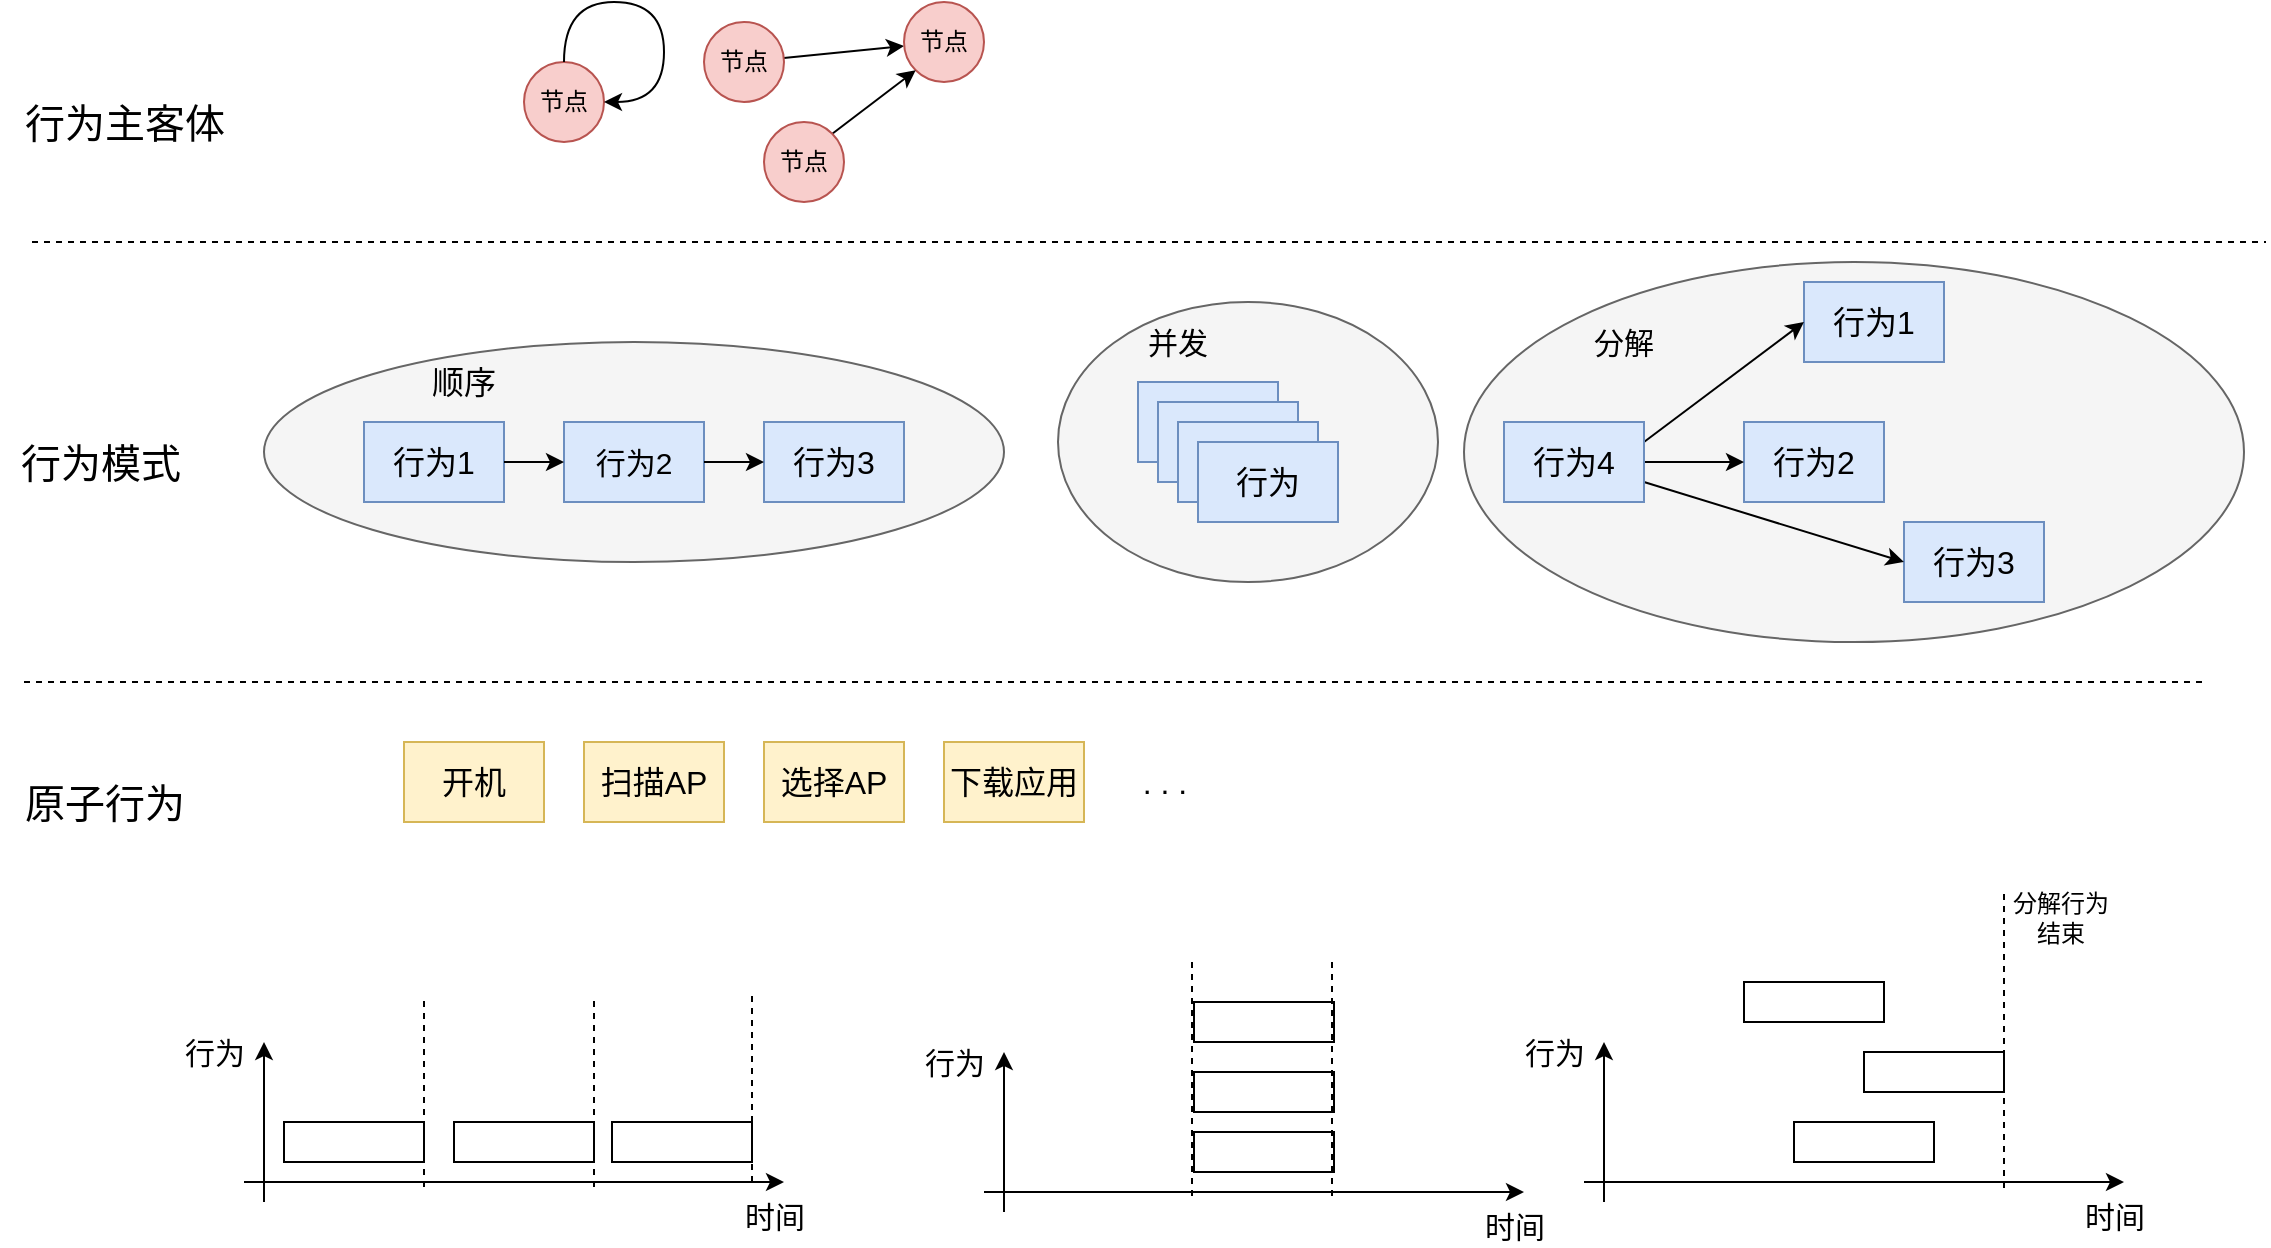 <mxfile version="12.7.9" type="github">
  <diagram id="MdNMAAkzzu6Q9TntbHR0" name="Page-1">
    <mxGraphModel dx="1475" dy="791" grid="0" gridSize="10" guides="1" tooltips="1" connect="1" arrows="1" fold="1" page="1" pageScale="1" pageWidth="827" pageHeight="1169" math="0" shadow="0">
      <root>
        <mxCell id="0" />
        <mxCell id="1" parent="0" />
        <mxCell id="yFnb7JLSYZdIF17pTzCC-56" value="" style="ellipse;whiteSpace=wrap;html=1;fillColor=#f5f5f5;strokeColor=#666666;fontColor=#333333;" vertex="1" parent="1">
          <mxGeometry x="840" y="250" width="390" height="190" as="geometry" />
        </mxCell>
        <mxCell id="yFnb7JLSYZdIF17pTzCC-1" value="&lt;font style=&quot;font-size: 20px&quot;&gt;行为主客体&lt;/font&gt;" style="text;html=1;align=center;verticalAlign=middle;resizable=0;points=[];autosize=1;" vertex="1" parent="1">
          <mxGeometry x="110" y="170" width="120" height="20" as="geometry" />
        </mxCell>
        <mxCell id="yFnb7JLSYZdIF17pTzCC-6" value="&lt;font style=&quot;font-size: 20px&quot;&gt;行为模式&lt;/font&gt;" style="text;html=1;align=center;verticalAlign=middle;resizable=0;points=[];autosize=1;" vertex="1" parent="1">
          <mxGeometry x="108" y="340" width="100" height="20" as="geometry" />
        </mxCell>
        <mxCell id="yFnb7JLSYZdIF17pTzCC-7" value="&lt;font style=&quot;font-size: 20px&quot;&gt;原子行为&lt;/font&gt;" style="text;html=1;align=center;verticalAlign=middle;resizable=0;points=[];autosize=1;" vertex="1" parent="1">
          <mxGeometry x="110" y="510" width="100" height="20" as="geometry" />
        </mxCell>
        <mxCell id="yFnb7JLSYZdIF17pTzCC-8" value="" style="endArrow=none;dashed=1;html=1;strokeWidth=1;" edge="1" parent="1">
          <mxGeometry width="50" height="50" relative="1" as="geometry">
            <mxPoint x="124" y="240" as="sourcePoint" />
            <mxPoint x="1241" y="240" as="targetPoint" />
          </mxGeometry>
        </mxCell>
        <mxCell id="yFnb7JLSYZdIF17pTzCC-12" value="节点" style="ellipse;whiteSpace=wrap;html=1;aspect=fixed;fillColor=#f8cecc;strokeColor=#b85450;" vertex="1" parent="1">
          <mxGeometry x="370" y="150" width="40" height="40" as="geometry" />
        </mxCell>
        <mxCell id="yFnb7JLSYZdIF17pTzCC-17" value="" style="rounded=0;orthogonalLoop=1;jettySize=auto;html=1;" edge="1" parent="1" source="yFnb7JLSYZdIF17pTzCC-13" target="yFnb7JLSYZdIF17pTzCC-16">
          <mxGeometry relative="1" as="geometry" />
        </mxCell>
        <mxCell id="yFnb7JLSYZdIF17pTzCC-13" value="节点" style="ellipse;whiteSpace=wrap;html=1;aspect=fixed;fillColor=#f8cecc;strokeColor=#b85450;" vertex="1" parent="1">
          <mxGeometry x="460" y="130" width="40" height="40" as="geometry" />
        </mxCell>
        <mxCell id="yFnb7JLSYZdIF17pTzCC-16" value="节点" style="ellipse;whiteSpace=wrap;html=1;aspect=fixed;fillColor=#f8cecc;strokeColor=#b85450;" vertex="1" parent="1">
          <mxGeometry x="560" y="120" width="40" height="40" as="geometry" />
        </mxCell>
        <mxCell id="yFnb7JLSYZdIF17pTzCC-19" style="rounded=0;orthogonalLoop=1;jettySize=auto;html=1;exitX=1;exitY=0;exitDx=0;exitDy=0;entryX=0;entryY=1;entryDx=0;entryDy=0;" edge="1" parent="1" source="yFnb7JLSYZdIF17pTzCC-15" target="yFnb7JLSYZdIF17pTzCC-16">
          <mxGeometry relative="1" as="geometry" />
        </mxCell>
        <mxCell id="yFnb7JLSYZdIF17pTzCC-15" value="节点" style="ellipse;whiteSpace=wrap;html=1;aspect=fixed;fillColor=#f8cecc;strokeColor=#b85450;" vertex="1" parent="1">
          <mxGeometry x="490" y="180" width="40" height="40" as="geometry" />
        </mxCell>
        <mxCell id="yFnb7JLSYZdIF17pTzCC-18" style="edgeStyle=orthogonalEdgeStyle;rounded=0;orthogonalLoop=1;jettySize=auto;html=1;exitX=0.5;exitY=0;exitDx=0;exitDy=0;entryX=1;entryY=0.5;entryDx=0;entryDy=0;curved=1;" edge="1" parent="1" source="yFnb7JLSYZdIF17pTzCC-12" target="yFnb7JLSYZdIF17pTzCC-12">
          <mxGeometry relative="1" as="geometry">
            <Array as="points">
              <mxPoint x="390" y="120" />
              <mxPoint x="440" y="120" />
              <mxPoint x="440" y="170" />
            </Array>
          </mxGeometry>
        </mxCell>
        <mxCell id="yFnb7JLSYZdIF17pTzCC-28" value="" style="group" vertex="1" connectable="0" parent="1">
          <mxGeometry x="240" y="290" width="370" height="110" as="geometry" />
        </mxCell>
        <mxCell id="yFnb7JLSYZdIF17pTzCC-9" value="" style="ellipse;whiteSpace=wrap;html=1;fillColor=#f5f5f5;strokeColor=#666666;fontColor=#333333;" vertex="1" parent="yFnb7JLSYZdIF17pTzCC-28">
          <mxGeometry width="370" height="110" as="geometry" />
        </mxCell>
        <mxCell id="yFnb7JLSYZdIF17pTzCC-20" value="&lt;font style=&quot;font-size: 16px&quot;&gt;行为1&lt;/font&gt;" style="rounded=0;whiteSpace=wrap;html=1;fillColor=#dae8fc;strokeColor=#6c8ebf;" vertex="1" parent="yFnb7JLSYZdIF17pTzCC-28">
          <mxGeometry x="50" y="40" width="70" height="40" as="geometry" />
        </mxCell>
        <mxCell id="yFnb7JLSYZdIF17pTzCC-23" value="&lt;font style=&quot;font-size: 15px&quot;&gt;行为2&lt;/font&gt;" style="rounded=0;whiteSpace=wrap;html=1;fillColor=#dae8fc;strokeColor=#6c8ebf;" vertex="1" parent="yFnb7JLSYZdIF17pTzCC-28">
          <mxGeometry x="150" y="40" width="70" height="40" as="geometry" />
        </mxCell>
        <mxCell id="yFnb7JLSYZdIF17pTzCC-25" value="&lt;font style=&quot;font-size: 16px&quot;&gt;行为3&lt;/font&gt;" style="rounded=0;whiteSpace=wrap;html=1;fillColor=#dae8fc;strokeColor=#6c8ebf;" vertex="1" parent="yFnb7JLSYZdIF17pTzCC-28">
          <mxGeometry x="250" y="40" width="70" height="40" as="geometry" />
        </mxCell>
        <mxCell id="yFnb7JLSYZdIF17pTzCC-27" value="&lt;font style=&quot;font-size: 16px&quot;&gt;顺序&lt;/font&gt;" style="text;html=1;strokeColor=none;fillColor=none;align=center;verticalAlign=middle;whiteSpace=wrap;rounded=0;" vertex="1" parent="yFnb7JLSYZdIF17pTzCC-28">
          <mxGeometry x="80" y="10" width="40" height="20" as="geometry" />
        </mxCell>
        <mxCell id="yFnb7JLSYZdIF17pTzCC-24" value="" style="edgeStyle=none;rounded=0;orthogonalLoop=1;jettySize=auto;html=1;" edge="1" parent="yFnb7JLSYZdIF17pTzCC-28" source="yFnb7JLSYZdIF17pTzCC-20" target="yFnb7JLSYZdIF17pTzCC-23">
          <mxGeometry relative="1" as="geometry" />
        </mxCell>
        <mxCell id="yFnb7JLSYZdIF17pTzCC-26" value="" style="edgeStyle=none;rounded=0;orthogonalLoop=1;jettySize=auto;html=1;" edge="1" parent="yFnb7JLSYZdIF17pTzCC-28" source="yFnb7JLSYZdIF17pTzCC-23" target="yFnb7JLSYZdIF17pTzCC-25">
          <mxGeometry relative="1" as="geometry" />
        </mxCell>
        <mxCell id="yFnb7JLSYZdIF17pTzCC-36" value="" style="group;" vertex="1" connectable="0" parent="1">
          <mxGeometry x="637" y="270" width="190" height="140" as="geometry" />
        </mxCell>
        <mxCell id="yFnb7JLSYZdIF17pTzCC-34" value="" style="ellipse;whiteSpace=wrap;html=1;fillColor=#f5f5f5;strokeColor=#666666;fontColor=#333333;" vertex="1" parent="yFnb7JLSYZdIF17pTzCC-36">
          <mxGeometry width="190" height="140" as="geometry" />
        </mxCell>
        <mxCell id="yFnb7JLSYZdIF17pTzCC-30" value="基本行为" style="rounded=0;whiteSpace=wrap;html=1;fillColor=#dae8fc;strokeColor=#6c8ebf;" vertex="1" parent="yFnb7JLSYZdIF17pTzCC-36">
          <mxGeometry x="40" y="40" width="70" height="40" as="geometry" />
        </mxCell>
        <mxCell id="yFnb7JLSYZdIF17pTzCC-31" value="基本行为" style="rounded=0;whiteSpace=wrap;html=1;fillColor=#dae8fc;strokeColor=#6c8ebf;" vertex="1" parent="yFnb7JLSYZdIF17pTzCC-36">
          <mxGeometry x="50" y="50" width="70" height="40" as="geometry" />
        </mxCell>
        <mxCell id="yFnb7JLSYZdIF17pTzCC-32" value="基本行为" style="rounded=0;whiteSpace=wrap;html=1;fillColor=#dae8fc;strokeColor=#6c8ebf;" vertex="1" parent="yFnb7JLSYZdIF17pTzCC-36">
          <mxGeometry x="60" y="60" width="70" height="40" as="geometry" />
        </mxCell>
        <mxCell id="yFnb7JLSYZdIF17pTzCC-33" value="&lt;font style=&quot;font-size: 16px&quot;&gt;行为&lt;/font&gt;" style="rounded=0;whiteSpace=wrap;html=1;fillColor=#dae8fc;strokeColor=#6c8ebf;" vertex="1" parent="yFnb7JLSYZdIF17pTzCC-36">
          <mxGeometry x="70" y="70" width="70" height="40" as="geometry" />
        </mxCell>
        <mxCell id="yFnb7JLSYZdIF17pTzCC-35" value="&lt;font style=&quot;font-size: 15px&quot;&gt;并发&lt;/font&gt;" style="text;html=1;strokeColor=none;fillColor=none;align=center;verticalAlign=middle;whiteSpace=wrap;rounded=0;" vertex="1" parent="yFnb7JLSYZdIF17pTzCC-36">
          <mxGeometry x="40" y="10" width="40" height="20" as="geometry" />
        </mxCell>
        <mxCell id="yFnb7JLSYZdIF17pTzCC-37" value="&lt;font style=&quot;font-size: 16px&quot;&gt;开机&lt;/font&gt;" style="rounded=0;whiteSpace=wrap;html=1;fillColor=#fff2cc;strokeColor=#d6b656;" vertex="1" parent="1">
          <mxGeometry x="310" y="490" width="70" height="40" as="geometry" />
        </mxCell>
        <mxCell id="yFnb7JLSYZdIF17pTzCC-38" value="&lt;font style=&quot;font-size: 16px&quot;&gt;扫描AP&lt;/font&gt;" style="rounded=0;whiteSpace=wrap;html=1;fillColor=#fff2cc;strokeColor=#d6b656;" vertex="1" parent="1">
          <mxGeometry x="400" y="490" width="70" height="40" as="geometry" />
        </mxCell>
        <mxCell id="yFnb7JLSYZdIF17pTzCC-39" value="&lt;font style=&quot;font-size: 16px&quot;&gt;选择AP&lt;/font&gt;" style="rounded=0;whiteSpace=wrap;html=1;fillColor=#fff2cc;strokeColor=#d6b656;" vertex="1" parent="1">
          <mxGeometry x="490" y="490" width="70" height="40" as="geometry" />
        </mxCell>
        <mxCell id="yFnb7JLSYZdIF17pTzCC-40" value="&lt;font style=&quot;font-size: 16px&quot;&gt;下载应用&lt;/font&gt;" style="rounded=0;whiteSpace=wrap;html=1;fillColor=#fff2cc;strokeColor=#d6b656;" vertex="1" parent="1">
          <mxGeometry x="580" y="490" width="70" height="40" as="geometry" />
        </mxCell>
        <mxCell id="yFnb7JLSYZdIF17pTzCC-43" value="" style="endArrow=none;dashed=1;html=1;strokeWidth=1;" edge="1" parent="1">
          <mxGeometry width="50" height="50" relative="1" as="geometry">
            <mxPoint x="120" y="460" as="sourcePoint" />
            <mxPoint x="1210" y="460" as="targetPoint" />
          </mxGeometry>
        </mxCell>
        <mxCell id="yFnb7JLSYZdIF17pTzCC-44" value="&lt;font style=&quot;font-size: 16px&quot;&gt;. . .&lt;/font&gt;" style="text;html=1;align=center;verticalAlign=middle;resizable=0;points=[];autosize=1;" vertex="1" parent="1">
          <mxGeometry x="670" y="500" width="40" height="20" as="geometry" />
        </mxCell>
        <mxCell id="yFnb7JLSYZdIF17pTzCC-45" value="&lt;span style=&quot;font-size: 16px&quot;&gt;行为1&lt;/span&gt;" style="rounded=0;whiteSpace=wrap;html=1;fillColor=#dae8fc;strokeColor=#6c8ebf;" vertex="1" parent="1">
          <mxGeometry x="1010" y="260" width="70" height="40" as="geometry" />
        </mxCell>
        <mxCell id="yFnb7JLSYZdIF17pTzCC-46" value="&lt;span style=&quot;font-size: 16px&quot;&gt;行为2&lt;/span&gt;" style="rounded=0;whiteSpace=wrap;html=1;fillColor=#dae8fc;strokeColor=#6c8ebf;" vertex="1" parent="1">
          <mxGeometry x="980" y="330" width="70" height="40" as="geometry" />
        </mxCell>
        <mxCell id="yFnb7JLSYZdIF17pTzCC-47" value="&lt;span style=&quot;font-size: 16px&quot;&gt;行为3&lt;/span&gt;" style="rounded=0;whiteSpace=wrap;html=1;fillColor=#dae8fc;strokeColor=#6c8ebf;" vertex="1" parent="1">
          <mxGeometry x="1060" y="380" width="70" height="40" as="geometry" />
        </mxCell>
        <mxCell id="yFnb7JLSYZdIF17pTzCC-52" style="edgeStyle=none;rounded=0;orthogonalLoop=1;jettySize=auto;html=1;exitX=1;exitY=0.5;exitDx=0;exitDy=0;entryX=0;entryY=0.5;entryDx=0;entryDy=0;strokeWidth=1;" edge="1" parent="1" source="yFnb7JLSYZdIF17pTzCC-51" target="yFnb7JLSYZdIF17pTzCC-46">
          <mxGeometry relative="1" as="geometry" />
        </mxCell>
        <mxCell id="yFnb7JLSYZdIF17pTzCC-53" style="edgeStyle=none;rounded=0;orthogonalLoop=1;jettySize=auto;html=1;exitX=1;exitY=0.25;exitDx=0;exitDy=0;entryX=0;entryY=0.5;entryDx=0;entryDy=0;strokeWidth=1;" edge="1" parent="1" source="yFnb7JLSYZdIF17pTzCC-51" target="yFnb7JLSYZdIF17pTzCC-45">
          <mxGeometry relative="1" as="geometry" />
        </mxCell>
        <mxCell id="yFnb7JLSYZdIF17pTzCC-54" style="edgeStyle=none;rounded=0;orthogonalLoop=1;jettySize=auto;html=1;exitX=1;exitY=0.75;exitDx=0;exitDy=0;entryX=0;entryY=0.5;entryDx=0;entryDy=0;strokeWidth=1;" edge="1" parent="1" source="yFnb7JLSYZdIF17pTzCC-51" target="yFnb7JLSYZdIF17pTzCC-47">
          <mxGeometry relative="1" as="geometry" />
        </mxCell>
        <mxCell id="yFnb7JLSYZdIF17pTzCC-51" value="&lt;span style=&quot;font-size: 16px&quot;&gt;行为4&lt;/span&gt;" style="rounded=0;whiteSpace=wrap;html=1;fillColor=#dae8fc;strokeColor=#6c8ebf;" vertex="1" parent="1">
          <mxGeometry x="860" y="330" width="70" height="40" as="geometry" />
        </mxCell>
        <mxCell id="yFnb7JLSYZdIF17pTzCC-57" value="&lt;span style=&quot;font-size: 15px&quot;&gt;分解&lt;/span&gt;" style="text;html=1;strokeColor=none;fillColor=none;align=center;verticalAlign=middle;whiteSpace=wrap;rounded=0;" vertex="1" parent="1">
          <mxGeometry x="900" y="280" width="40" height="20" as="geometry" />
        </mxCell>
        <mxCell id="yFnb7JLSYZdIF17pTzCC-59" value="" style="rounded=0;whiteSpace=wrap;html=1;" vertex="1" parent="1">
          <mxGeometry x="250" y="680" width="70" height="20" as="geometry" />
        </mxCell>
        <mxCell id="yFnb7JLSYZdIF17pTzCC-60" value="" style="endArrow=classic;html=1;strokeWidth=1;" edge="1" parent="1">
          <mxGeometry width="50" height="50" relative="1" as="geometry">
            <mxPoint x="230" y="710" as="sourcePoint" />
            <mxPoint x="500" y="710" as="targetPoint" />
          </mxGeometry>
        </mxCell>
        <mxCell id="yFnb7JLSYZdIF17pTzCC-61" value="" style="endArrow=classic;html=1;strokeWidth=1;" edge="1" parent="1">
          <mxGeometry width="50" height="50" relative="1" as="geometry">
            <mxPoint x="240" y="720" as="sourcePoint" />
            <mxPoint x="240" y="640" as="targetPoint" />
          </mxGeometry>
        </mxCell>
        <mxCell id="yFnb7JLSYZdIF17pTzCC-62" value="" style="rounded=0;whiteSpace=wrap;html=1;" vertex="1" parent="1">
          <mxGeometry x="335" y="680" width="70" height="20" as="geometry" />
        </mxCell>
        <mxCell id="yFnb7JLSYZdIF17pTzCC-63" value="" style="rounded=0;whiteSpace=wrap;html=1;" vertex="1" parent="1">
          <mxGeometry x="414" y="680" width="70" height="20" as="geometry" />
        </mxCell>
        <mxCell id="yFnb7JLSYZdIF17pTzCC-66" value="&lt;font style=&quot;font-size: 15px&quot;&gt;行为&lt;/font&gt;" style="text;html=1;align=center;verticalAlign=middle;resizable=0;points=[];autosize=1;" vertex="1" parent="1">
          <mxGeometry x="190" y="635" width="50" height="20" as="geometry" />
        </mxCell>
        <mxCell id="yFnb7JLSYZdIF17pTzCC-67" value="&lt;font style=&quot;font-size: 15px&quot;&gt;时间&lt;/font&gt;" style="text;html=1;align=center;verticalAlign=middle;resizable=0;points=[];autosize=1;" vertex="1" parent="1">
          <mxGeometry x="470" y="717" width="50" height="20" as="geometry" />
        </mxCell>
        <mxCell id="yFnb7JLSYZdIF17pTzCC-70" value="" style="rounded=0;whiteSpace=wrap;html=1;" vertex="1" parent="1">
          <mxGeometry x="705" y="620" width="70" height="20" as="geometry" />
        </mxCell>
        <mxCell id="yFnb7JLSYZdIF17pTzCC-71" value="" style="endArrow=classic;html=1;strokeWidth=1;" edge="1" parent="1">
          <mxGeometry width="50" height="50" relative="1" as="geometry">
            <mxPoint x="600" y="715" as="sourcePoint" />
            <mxPoint x="870" y="715" as="targetPoint" />
          </mxGeometry>
        </mxCell>
        <mxCell id="yFnb7JLSYZdIF17pTzCC-72" value="" style="endArrow=classic;html=1;strokeWidth=1;" edge="1" parent="1">
          <mxGeometry width="50" height="50" relative="1" as="geometry">
            <mxPoint x="610" y="725" as="sourcePoint" />
            <mxPoint x="610" y="645" as="targetPoint" />
          </mxGeometry>
        </mxCell>
        <mxCell id="yFnb7JLSYZdIF17pTzCC-73" value="" style="rounded=0;whiteSpace=wrap;html=1;" vertex="1" parent="1">
          <mxGeometry x="705" y="685" width="70" height="20" as="geometry" />
        </mxCell>
        <mxCell id="yFnb7JLSYZdIF17pTzCC-74" value="" style="rounded=0;whiteSpace=wrap;html=1;" vertex="1" parent="1">
          <mxGeometry x="705" y="655" width="70" height="20" as="geometry" />
        </mxCell>
        <mxCell id="yFnb7JLSYZdIF17pTzCC-75" value="&lt;font style=&quot;font-size: 15px&quot;&gt;行为&lt;/font&gt;" style="text;html=1;align=center;verticalAlign=middle;resizable=0;points=[];autosize=1;" vertex="1" parent="1">
          <mxGeometry x="560" y="640" width="50" height="20" as="geometry" />
        </mxCell>
        <mxCell id="yFnb7JLSYZdIF17pTzCC-76" value="&lt;font style=&quot;font-size: 15px&quot;&gt;时间&lt;/font&gt;" style="text;html=1;align=center;verticalAlign=middle;resizable=0;points=[];autosize=1;" vertex="1" parent="1">
          <mxGeometry x="840" y="722" width="50" height="20" as="geometry" />
        </mxCell>
        <mxCell id="yFnb7JLSYZdIF17pTzCC-77" value="" style="rounded=0;whiteSpace=wrap;html=1;" vertex="1" parent="1">
          <mxGeometry x="980" y="610" width="70" height="20" as="geometry" />
        </mxCell>
        <mxCell id="yFnb7JLSYZdIF17pTzCC-78" value="" style="endArrow=classic;html=1;strokeWidth=1;" edge="1" parent="1">
          <mxGeometry width="50" height="50" relative="1" as="geometry">
            <mxPoint x="900" y="710" as="sourcePoint" />
            <mxPoint x="1170" y="710" as="targetPoint" />
          </mxGeometry>
        </mxCell>
        <mxCell id="yFnb7JLSYZdIF17pTzCC-79" value="" style="endArrow=classic;html=1;strokeWidth=1;" edge="1" parent="1">
          <mxGeometry width="50" height="50" relative="1" as="geometry">
            <mxPoint x="910" y="720" as="sourcePoint" />
            <mxPoint x="910" y="640" as="targetPoint" />
          </mxGeometry>
        </mxCell>
        <mxCell id="yFnb7JLSYZdIF17pTzCC-80" value="" style="rounded=0;whiteSpace=wrap;html=1;" vertex="1" parent="1">
          <mxGeometry x="1005" y="680" width="70" height="20" as="geometry" />
        </mxCell>
        <mxCell id="yFnb7JLSYZdIF17pTzCC-81" value="" style="rounded=0;whiteSpace=wrap;html=1;" vertex="1" parent="1">
          <mxGeometry x="1040" y="645" width="70" height="20" as="geometry" />
        </mxCell>
        <mxCell id="yFnb7JLSYZdIF17pTzCC-82" value="&lt;font style=&quot;font-size: 15px&quot;&gt;行为&lt;/font&gt;" style="text;html=1;align=center;verticalAlign=middle;resizable=0;points=[];autosize=1;" vertex="1" parent="1">
          <mxGeometry x="860" y="635" width="50" height="20" as="geometry" />
        </mxCell>
        <mxCell id="yFnb7JLSYZdIF17pTzCC-83" value="&lt;font style=&quot;font-size: 15px&quot;&gt;时间&lt;/font&gt;" style="text;html=1;align=center;verticalAlign=middle;resizable=0;points=[];autosize=1;" vertex="1" parent="1">
          <mxGeometry x="1140" y="717" width="50" height="20" as="geometry" />
        </mxCell>
        <mxCell id="yFnb7JLSYZdIF17pTzCC-85" value="" style="endArrow=none;dashed=1;html=1;strokeWidth=1;" edge="1" parent="1">
          <mxGeometry width="50" height="50" relative="1" as="geometry">
            <mxPoint x="1110" y="713" as="sourcePoint" />
            <mxPoint x="1110" y="563" as="targetPoint" />
          </mxGeometry>
        </mxCell>
        <mxCell id="yFnb7JLSYZdIF17pTzCC-86" value="分解行为&lt;br&gt;结束" style="text;html=1;align=center;verticalAlign=middle;resizable=0;points=[];autosize=1;" vertex="1" parent="1">
          <mxGeometry x="1103" y="563" width="70" height="30" as="geometry" />
        </mxCell>
        <mxCell id="yFnb7JLSYZdIF17pTzCC-88" value="" style="endArrow=none;dashed=1;html=1;strokeWidth=1;" edge="1" parent="1">
          <mxGeometry width="50" height="50" relative="1" as="geometry">
            <mxPoint x="774" y="717" as="sourcePoint" />
            <mxPoint x="774" y="600" as="targetPoint" />
          </mxGeometry>
        </mxCell>
        <mxCell id="yFnb7JLSYZdIF17pTzCC-89" value="" style="endArrow=none;dashed=1;html=1;strokeWidth=1;" edge="1" parent="1">
          <mxGeometry width="50" height="50" relative="1" as="geometry">
            <mxPoint x="704" y="717" as="sourcePoint" />
            <mxPoint x="704" y="597" as="targetPoint" />
          </mxGeometry>
        </mxCell>
        <mxCell id="yFnb7JLSYZdIF17pTzCC-90" value="" style="endArrow=none;dashed=1;html=1;strokeWidth=1;" edge="1" parent="1">
          <mxGeometry width="50" height="50" relative="1" as="geometry">
            <mxPoint x="484" y="710" as="sourcePoint" />
            <mxPoint x="484" y="615" as="targetPoint" />
          </mxGeometry>
        </mxCell>
        <mxCell id="yFnb7JLSYZdIF17pTzCC-91" value="" style="endArrow=none;dashed=1;html=1;strokeWidth=1;" edge="1" parent="1">
          <mxGeometry width="50" height="50" relative="1" as="geometry">
            <mxPoint x="405" y="712.5" as="sourcePoint" />
            <mxPoint x="405" y="617.5" as="targetPoint" />
          </mxGeometry>
        </mxCell>
        <mxCell id="yFnb7JLSYZdIF17pTzCC-92" value="" style="endArrow=none;dashed=1;html=1;strokeWidth=1;" edge="1" parent="1">
          <mxGeometry width="50" height="50" relative="1" as="geometry">
            <mxPoint x="320" y="712.5" as="sourcePoint" />
            <mxPoint x="320" y="617.5" as="targetPoint" />
          </mxGeometry>
        </mxCell>
      </root>
    </mxGraphModel>
  </diagram>
</mxfile>

